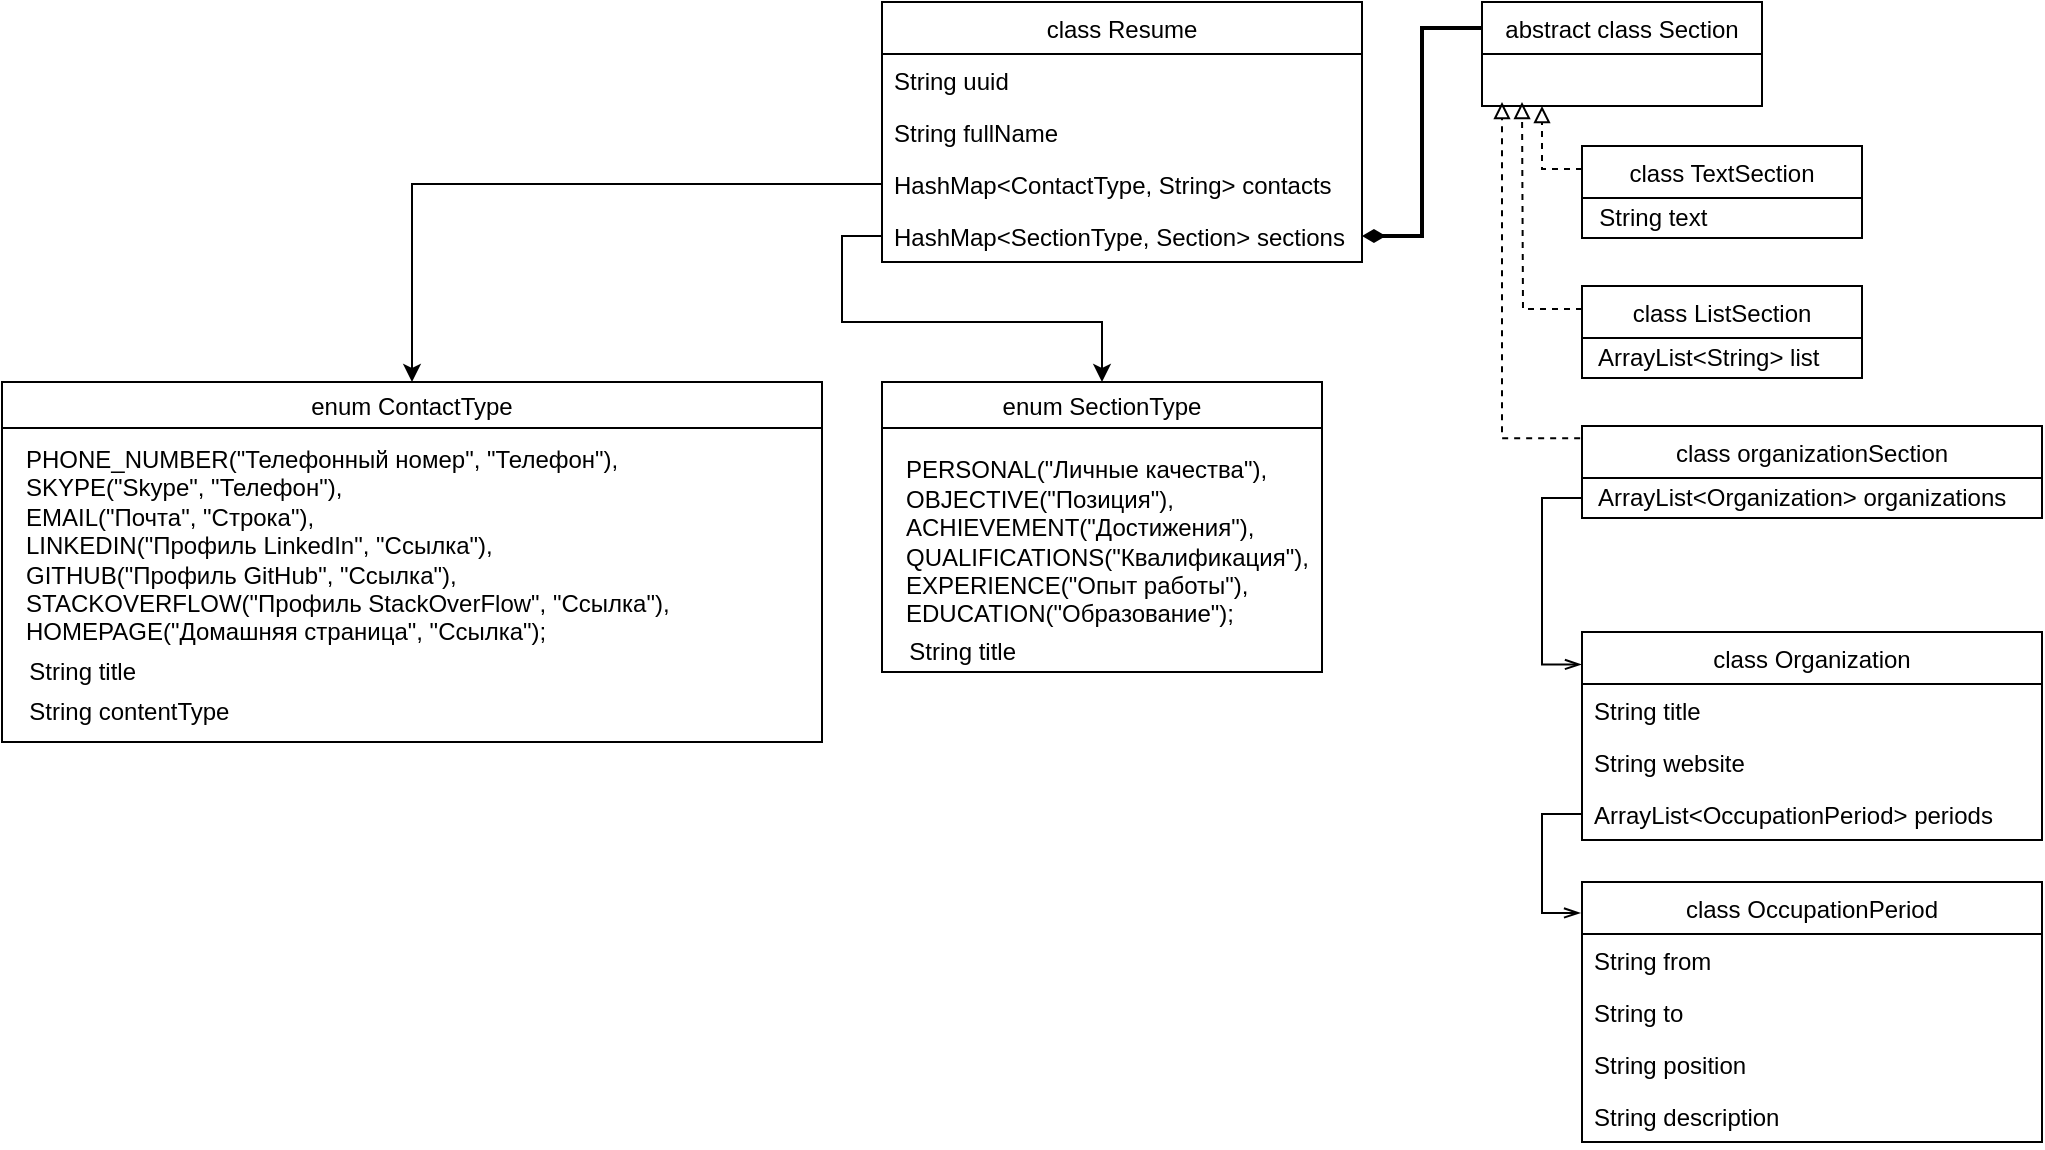 <mxfile version="18.1.1" type="github">
  <diagram name="Page-1" id="5f0bae14-7c28-e335-631c-24af17079c00">
    <mxGraphModel dx="1046" dy="571" grid="1" gridSize="10" guides="1" tooltips="1" connect="1" arrows="1" fold="1" page="1" pageScale="1" pageWidth="1100" pageHeight="850" background="none" math="0" shadow="0">
      <root>
        <mxCell id="0" />
        <mxCell id="1" parent="0" />
        <mxCell id="7Vg-eG6x40Z5Oe9UR-1z-1" value="class Resume" style="swimlane;fontStyle=0;childLayout=stackLayout;horizontal=1;startSize=26;fillColor=none;horizontalStack=0;resizeParent=1;resizeParentMax=0;resizeLast=0;collapsible=1;marginBottom=0;" parent="1" vertex="1">
          <mxGeometry x="480" y="80" width="240" height="130" as="geometry" />
        </mxCell>
        <mxCell id="7Vg-eG6x40Z5Oe9UR-1z-2" value="String uuid" style="text;strokeColor=none;fillColor=none;align=left;verticalAlign=top;spacingLeft=4;spacingRight=4;overflow=hidden;rotatable=0;points=[[0,0.5],[1,0.5]];portConstraint=eastwest;" parent="7Vg-eG6x40Z5Oe9UR-1z-1" vertex="1">
          <mxGeometry y="26" width="240" height="26" as="geometry" />
        </mxCell>
        <mxCell id="7Vg-eG6x40Z5Oe9UR-1z-3" value="String fullName" style="text;strokeColor=none;fillColor=none;align=left;verticalAlign=top;spacingLeft=4;spacingRight=4;overflow=hidden;rotatable=0;points=[[0,0.5],[1,0.5]];portConstraint=eastwest;" parent="7Vg-eG6x40Z5Oe9UR-1z-1" vertex="1">
          <mxGeometry y="52" width="240" height="26" as="geometry" />
        </mxCell>
        <mxCell id="7Vg-eG6x40Z5Oe9UR-1z-4" value="HashMap&lt;ContactType, String&gt; contacts" style="text;strokeColor=none;fillColor=none;align=left;verticalAlign=top;spacingLeft=4;spacingRight=4;overflow=hidden;rotatable=0;points=[[0,0.5],[1,0.5]];portConstraint=eastwest;" parent="7Vg-eG6x40Z5Oe9UR-1z-1" vertex="1">
          <mxGeometry y="78" width="240" height="26" as="geometry" />
        </mxCell>
        <mxCell id="7Vg-eG6x40Z5Oe9UR-1z-5" value="HashMap&lt;SectionType, Section&gt; sections" style="text;strokeColor=none;fillColor=none;align=left;verticalAlign=top;spacingLeft=4;spacingRight=4;overflow=hidden;rotatable=0;points=[[0,0.5],[1,0.5]];portConstraint=eastwest;" parent="7Vg-eG6x40Z5Oe9UR-1z-1" vertex="1">
          <mxGeometry y="104" width="240" height="26" as="geometry" />
        </mxCell>
        <mxCell id="7Vg-eG6x40Z5Oe9UR-1z-6" value="enum SectionType" style="swimlane;fontStyle=0" parent="1" vertex="1">
          <mxGeometry x="480" y="270" width="220" height="145" as="geometry" />
        </mxCell>
        <mxCell id="7Vg-eG6x40Z5Oe9UR-1z-9" value="&lt;div&gt;PERSONAL(&quot;Личные качества&quot;),&lt;/div&gt;&lt;div&gt;OBJECTIVE(&quot;Позиция&quot;),&lt;/div&gt;&lt;div&gt;ACHIEVEMENT(&quot;Достижения&quot;),&lt;/div&gt;&lt;div&gt;QUALIFICATIONS(&quot;Квалификация&quot;),&lt;/div&gt;&lt;div&gt;EXPERIENCE(&quot;Опыт работы&quot;),&lt;/div&gt;&lt;div&gt;EDUCATION(&quot;Образование&quot;);&lt;/div&gt;" style="text;html=1;align=left;verticalAlign=middle;resizable=0;points=[];autosize=1;strokeColor=none;fillColor=none;" parent="7Vg-eG6x40Z5Oe9UR-1z-6" vertex="1">
          <mxGeometry x="10" y="35" width="220" height="90" as="geometry" />
        </mxCell>
        <mxCell id="7Vg-eG6x40Z5Oe9UR-1z-28" value="&amp;nbsp; String title" style="text;html=1;align=left;verticalAlign=middle;resizable=0;points=[];autosize=1;strokeColor=none;fillColor=none;" parent="7Vg-eG6x40Z5Oe9UR-1z-6" vertex="1">
          <mxGeometry x="5" y="125" width="80" height="20" as="geometry" />
        </mxCell>
        <mxCell id="RX78ahUBqozhJ8BlPkfB-3" style="edgeStyle=orthogonalEdgeStyle;rounded=0;orthogonalLoop=1;jettySize=auto;html=1;exitX=0;exitY=0.25;exitDx=0;exitDy=0;entryX=1;entryY=0.5;entryDx=0;entryDy=0;endArrow=diamondThin;endFill=1;strokeWidth=2;" edge="1" parent="1" source="7Vg-eG6x40Z5Oe9UR-1z-11" target="7Vg-eG6x40Z5Oe9UR-1z-5">
          <mxGeometry relative="1" as="geometry" />
        </mxCell>
        <mxCell id="7Vg-eG6x40Z5Oe9UR-1z-11" value="abstract class Section" style="swimlane;fontStyle=0;childLayout=stackLayout;horizontal=1;startSize=26;fillColor=none;horizontalStack=0;resizeParent=1;resizeParentMax=0;resizeLast=0;collapsible=1;marginBottom=0;" parent="1" vertex="1">
          <mxGeometry x="780" y="80" width="140" height="52" as="geometry">
            <mxRectangle x="470" y="70" width="120" height="26" as="alternateBounds" />
          </mxGeometry>
        </mxCell>
        <mxCell id="7Vg-eG6x40Z5Oe9UR-1z-15" value="class TextSection" style="swimlane;fontStyle=0;childLayout=stackLayout;horizontal=1;startSize=26;fillColor=none;horizontalStack=0;resizeParent=1;resizeParentMax=0;resizeLast=0;collapsible=1;marginBottom=0;" parent="1" vertex="1">
          <mxGeometry x="830" y="152" width="140" height="46" as="geometry" />
        </mxCell>
        <mxCell id="7Vg-eG6x40Z5Oe9UR-1z-23" value="&amp;nbsp; String text" style="text;html=1;align=left;verticalAlign=middle;resizable=0;points=[];autosize=1;strokeColor=none;fillColor=none;" parent="7Vg-eG6x40Z5Oe9UR-1z-15" vertex="1">
          <mxGeometry y="26" width="140" height="20" as="geometry" />
        </mxCell>
        <mxCell id="7Vg-eG6x40Z5Oe9UR-1z-16" value="class ListSection" style="swimlane;fontStyle=0;childLayout=stackLayout;horizontal=1;startSize=26;fillColor=none;horizontalStack=0;resizeParent=1;resizeParentMax=0;resizeLast=0;collapsible=1;marginBottom=0;" parent="1" vertex="1">
          <mxGeometry x="830" y="222" width="140" height="46" as="geometry" />
        </mxCell>
        <mxCell id="7Vg-eG6x40Z5Oe9UR-1z-22" value="&amp;nbsp; ArrayList&amp;lt;String&amp;gt; list" style="text;html=1;align=left;verticalAlign=middle;resizable=0;points=[];autosize=1;strokeColor=none;fillColor=none;" parent="7Vg-eG6x40Z5Oe9UR-1z-16" vertex="1">
          <mxGeometry y="26" width="140" height="20" as="geometry" />
        </mxCell>
        <mxCell id="7Vg-eG6x40Z5Oe9UR-1z-17" value="class organizationSection" style="swimlane;fontStyle=0;childLayout=stackLayout;horizontal=1;startSize=26;fillColor=none;horizontalStack=0;resizeParent=1;resizeParentMax=0;resizeLast=0;collapsible=1;marginBottom=0;" parent="1" vertex="1">
          <mxGeometry x="830" y="292" width="230" height="46" as="geometry" />
        </mxCell>
        <mxCell id="7Vg-eG6x40Z5Oe9UR-1z-18" value="&amp;nbsp; ArrayList&amp;lt;Organization&amp;gt; organizations" style="text;html=1;align=left;verticalAlign=middle;resizable=0;points=[];autosize=1;strokeColor=none;fillColor=none;" parent="7Vg-eG6x40Z5Oe9UR-1z-17" vertex="1">
          <mxGeometry y="26" width="230" height="20" as="geometry" />
        </mxCell>
        <mxCell id="7Vg-eG6x40Z5Oe9UR-1z-24" style="edgeStyle=orthogonalEdgeStyle;rounded=0;orthogonalLoop=1;jettySize=auto;html=1;dashed=1;endArrow=block;endFill=0;exitX=0;exitY=0.25;exitDx=0;exitDy=0;" parent="1" source="7Vg-eG6x40Z5Oe9UR-1z-15" edge="1">
          <mxGeometry relative="1" as="geometry">
            <mxPoint x="810" y="132" as="targetPoint" />
          </mxGeometry>
        </mxCell>
        <mxCell id="7Vg-eG6x40Z5Oe9UR-1z-25" style="edgeStyle=orthogonalEdgeStyle;rounded=0;orthogonalLoop=1;jettySize=auto;html=1;dashed=1;endArrow=block;endFill=0;exitX=0;exitY=0.25;exitDx=0;exitDy=0;" parent="1" source="7Vg-eG6x40Z5Oe9UR-1z-16" edge="1">
          <mxGeometry relative="1" as="geometry">
            <mxPoint x="800" y="130" as="targetPoint" />
          </mxGeometry>
        </mxCell>
        <mxCell id="7Vg-eG6x40Z5Oe9UR-1z-26" style="edgeStyle=orthogonalEdgeStyle;rounded=0;orthogonalLoop=1;jettySize=auto;html=1;dashed=1;endArrow=block;endFill=0;exitX=-0.004;exitY=0.132;exitDx=0;exitDy=0;exitPerimeter=0;" parent="1" source="7Vg-eG6x40Z5Oe9UR-1z-17" edge="1">
          <mxGeometry relative="1" as="geometry">
            <mxPoint x="790" y="130" as="targetPoint" />
            <Array as="points">
              <mxPoint x="790" y="298" />
            </Array>
          </mxGeometry>
        </mxCell>
        <mxCell id="7Vg-eG6x40Z5Oe9UR-1z-34" value="enum ContactType" style="swimlane;fontStyle=0" parent="1" vertex="1">
          <mxGeometry x="40" y="270" width="410" height="180" as="geometry" />
        </mxCell>
        <mxCell id="7Vg-eG6x40Z5Oe9UR-1z-36" value="&amp;nbsp; String title" style="text;html=1;align=left;verticalAlign=middle;resizable=0;points=[];autosize=1;strokeColor=none;fillColor=none;" parent="7Vg-eG6x40Z5Oe9UR-1z-34" vertex="1">
          <mxGeometry x="5" y="135" width="80" height="20" as="geometry" />
        </mxCell>
        <mxCell id="7Vg-eG6x40Z5Oe9UR-1z-37" value="&amp;nbsp; String contentType" style="text;html=1;align=left;verticalAlign=middle;resizable=0;points=[];autosize=1;strokeColor=none;fillColor=none;" parent="7Vg-eG6x40Z5Oe9UR-1z-34" vertex="1">
          <mxGeometry x="5" y="155" width="120" height="20" as="geometry" />
        </mxCell>
        <mxCell id="7Vg-eG6x40Z5Oe9UR-1z-40" value="PHONE_NUMBER(&quot;Телефонный номер&quot;, &quot;Телефон&quot;),&lt;br&gt;    SKYPE(&quot;Skype&quot;, &quot;Телефон&quot;),&lt;br&gt;    EMAIL(&quot;Почта&quot;, &quot;Строка&quot;),&lt;br&gt;    LINKEDIN(&quot;Профиль LinkedIn&quot;, &quot;Ссылка&quot;),&lt;br&gt;    GITHUB(&quot;Профиль GitHub&quot;, &quot;Ссылка&quot;),&lt;br&gt;    STACKOVERFLOW(&quot;Профиль StackOverFlow&quot;, &quot;Ссылка&quot;),&lt;br&gt;    HOMEPAGE(&quot;Домашняя страница&quot;, &quot;Ссылка&quot;);" style="text;whiteSpace=wrap;html=1;" parent="7Vg-eG6x40Z5Oe9UR-1z-34" vertex="1">
          <mxGeometry x="10" y="25" width="400" height="110" as="geometry" />
        </mxCell>
        <mxCell id="RX78ahUBqozhJ8BlPkfB-1" style="edgeStyle=orthogonalEdgeStyle;rounded=0;orthogonalLoop=1;jettySize=auto;html=1;exitX=0;exitY=0.5;exitDx=0;exitDy=0;entryX=0.5;entryY=0;entryDx=0;entryDy=0;" edge="1" parent="1" source="7Vg-eG6x40Z5Oe9UR-1z-4" target="7Vg-eG6x40Z5Oe9UR-1z-34">
          <mxGeometry relative="1" as="geometry" />
        </mxCell>
        <mxCell id="RX78ahUBqozhJ8BlPkfB-2" style="edgeStyle=orthogonalEdgeStyle;rounded=0;orthogonalLoop=1;jettySize=auto;html=1;exitX=0;exitY=0.5;exitDx=0;exitDy=0;entryX=0.5;entryY=0;entryDx=0;entryDy=0;" edge="1" parent="1" source="7Vg-eG6x40Z5Oe9UR-1z-5" target="7Vg-eG6x40Z5Oe9UR-1z-6">
          <mxGeometry relative="1" as="geometry" />
        </mxCell>
        <mxCell id="RX78ahUBqozhJ8BlPkfB-4" value="class Organization" style="swimlane;fontStyle=0;childLayout=stackLayout;horizontal=1;startSize=26;fillColor=none;horizontalStack=0;resizeParent=1;resizeParentMax=0;resizeLast=0;collapsible=1;marginBottom=0;" vertex="1" parent="1">
          <mxGeometry x="830" y="395" width="230" height="104" as="geometry" />
        </mxCell>
        <mxCell id="RX78ahUBqozhJ8BlPkfB-5" value="String title" style="text;strokeColor=none;fillColor=none;align=left;verticalAlign=top;spacingLeft=4;spacingRight=4;overflow=hidden;rotatable=0;points=[[0,0.5],[1,0.5]];portConstraint=eastwest;" vertex="1" parent="RX78ahUBqozhJ8BlPkfB-4">
          <mxGeometry y="26" width="230" height="26" as="geometry" />
        </mxCell>
        <mxCell id="RX78ahUBqozhJ8BlPkfB-6" value="String website" style="text;strokeColor=none;fillColor=none;align=left;verticalAlign=top;spacingLeft=4;spacingRight=4;overflow=hidden;rotatable=0;points=[[0,0.5],[1,0.5]];portConstraint=eastwest;" vertex="1" parent="RX78ahUBqozhJ8BlPkfB-4">
          <mxGeometry y="52" width="230" height="26" as="geometry" />
        </mxCell>
        <mxCell id="RX78ahUBqozhJ8BlPkfB-7" value="ArrayList&lt;OccupationPeriod&gt; periods" style="text;strokeColor=none;fillColor=none;align=left;verticalAlign=top;spacingLeft=4;spacingRight=4;overflow=hidden;rotatable=0;points=[[0,0.5],[1,0.5]];portConstraint=eastwest;" vertex="1" parent="RX78ahUBqozhJ8BlPkfB-4">
          <mxGeometry y="78" width="230" height="26" as="geometry" />
        </mxCell>
        <mxCell id="RX78ahUBqozhJ8BlPkfB-9" style="edgeStyle=orthogonalEdgeStyle;rounded=0;orthogonalLoop=1;jettySize=auto;html=1;endArrow=openThin;endFill=0;strokeWidth=1;entryX=-0.002;entryY=0.156;entryDx=0;entryDy=0;entryPerimeter=0;" edge="1" parent="1" source="7Vg-eG6x40Z5Oe9UR-1z-18" target="RX78ahUBqozhJ8BlPkfB-4">
          <mxGeometry relative="1" as="geometry">
            <mxPoint x="810" y="420" as="targetPoint" />
            <Array as="points">
              <mxPoint x="810" y="328" />
              <mxPoint x="810" y="411" />
            </Array>
          </mxGeometry>
        </mxCell>
        <mxCell id="RX78ahUBqozhJ8BlPkfB-10" value="class OccupationPeriod" style="swimlane;fontStyle=0;childLayout=stackLayout;horizontal=1;startSize=26;fillColor=none;horizontalStack=0;resizeParent=1;resizeParentMax=0;resizeLast=0;collapsible=1;marginBottom=0;" vertex="1" parent="1">
          <mxGeometry x="830" y="520" width="230" height="130" as="geometry" />
        </mxCell>
        <mxCell id="RX78ahUBqozhJ8BlPkfB-11" value="String from" style="text;strokeColor=none;fillColor=none;align=left;verticalAlign=top;spacingLeft=4;spacingRight=4;overflow=hidden;rotatable=0;points=[[0,0.5],[1,0.5]];portConstraint=eastwest;" vertex="1" parent="RX78ahUBqozhJ8BlPkfB-10">
          <mxGeometry y="26" width="230" height="26" as="geometry" />
        </mxCell>
        <mxCell id="RX78ahUBqozhJ8BlPkfB-12" value="String to" style="text;strokeColor=none;fillColor=none;align=left;verticalAlign=top;spacingLeft=4;spacingRight=4;overflow=hidden;rotatable=0;points=[[0,0.5],[1,0.5]];portConstraint=eastwest;" vertex="1" parent="RX78ahUBqozhJ8BlPkfB-10">
          <mxGeometry y="52" width="230" height="26" as="geometry" />
        </mxCell>
        <mxCell id="RX78ahUBqozhJ8BlPkfB-13" value="String position" style="text;strokeColor=none;fillColor=none;align=left;verticalAlign=top;spacingLeft=4;spacingRight=4;overflow=hidden;rotatable=0;points=[[0,0.5],[1,0.5]];portConstraint=eastwest;" vertex="1" parent="RX78ahUBqozhJ8BlPkfB-10">
          <mxGeometry y="78" width="230" height="26" as="geometry" />
        </mxCell>
        <mxCell id="RX78ahUBqozhJ8BlPkfB-14" value="String description" style="text;strokeColor=none;fillColor=none;align=left;verticalAlign=top;spacingLeft=4;spacingRight=4;overflow=hidden;rotatable=0;points=[[0,0.5],[1,0.5]];portConstraint=eastwest;" vertex="1" parent="RX78ahUBqozhJ8BlPkfB-10">
          <mxGeometry y="104" width="230" height="26" as="geometry" />
        </mxCell>
        <mxCell id="RX78ahUBqozhJ8BlPkfB-15" style="edgeStyle=orthogonalEdgeStyle;rounded=0;orthogonalLoop=1;jettySize=auto;html=1;exitX=0;exitY=0.5;exitDx=0;exitDy=0;entryX=-0.004;entryY=0.119;entryDx=0;entryDy=0;entryPerimeter=0;endArrow=openThin;endFill=0;strokeWidth=1;" edge="1" parent="1" source="RX78ahUBqozhJ8BlPkfB-7" target="RX78ahUBqozhJ8BlPkfB-10">
          <mxGeometry relative="1" as="geometry" />
        </mxCell>
      </root>
    </mxGraphModel>
  </diagram>
</mxfile>
